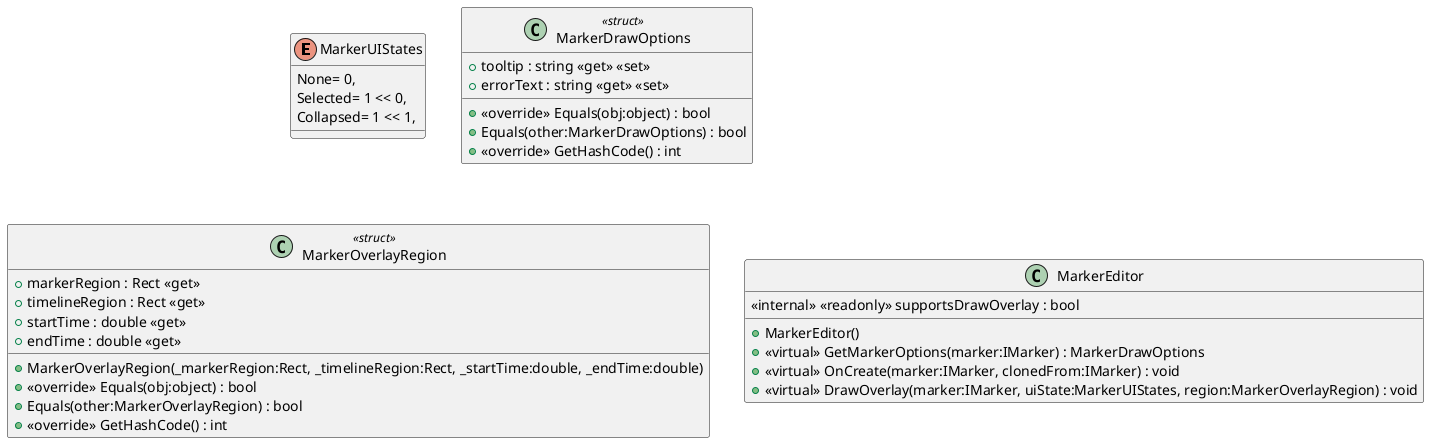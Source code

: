 @startuml
enum MarkerUIStates {
    None= 0,
    Selected= 1 << 0,
    Collapsed= 1 << 1,
}
class MarkerDrawOptions <<struct>> {
    + tooltip : string <<get>> <<set>>
    + errorText : string <<get>> <<set>>
    + <<override>> Equals(obj:object) : bool
    + Equals(other:MarkerDrawOptions) : bool
    + <<override>> GetHashCode() : int
}
class MarkerOverlayRegion <<struct>> {
    + markerRegion : Rect <<get>>
    + timelineRegion : Rect <<get>>
    + startTime : double <<get>>
    + endTime : double <<get>>
    + MarkerOverlayRegion(_markerRegion:Rect, _timelineRegion:Rect, _startTime:double, _endTime:double)
    + <<override>> Equals(obj:object) : bool
    + Equals(other:MarkerOverlayRegion) : bool
    + <<override>> GetHashCode() : int
}
class MarkerEditor {
    <<internal>> <<readonly>> supportsDrawOverlay : bool
    + MarkerEditor()
    + <<virtual>> GetMarkerOptions(marker:IMarker) : MarkerDrawOptions
    + <<virtual>> OnCreate(marker:IMarker, clonedFrom:IMarker) : void
    + <<virtual>> DrawOverlay(marker:IMarker, uiState:MarkerUIStates, region:MarkerOverlayRegion) : void
}
@enduml
